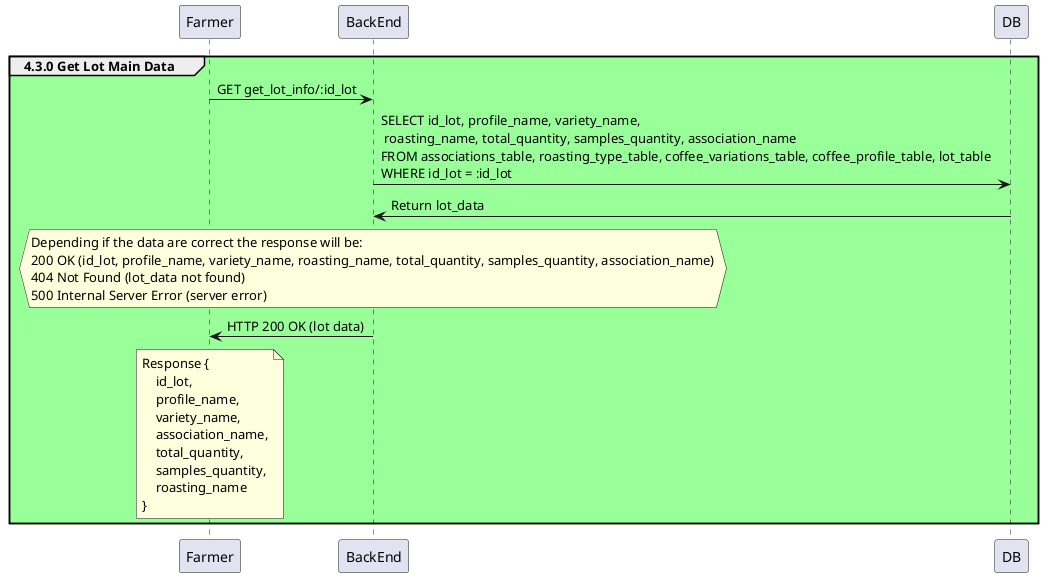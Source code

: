 @startuml

    group #99FF99 4.3.0 Get Lot Main Data
        Farmer -> BackEnd: GET get_lot_info/:id_lot

        BackEnd -> DB: SELECT id_lot, profile_name, variety_name, \n roasting_name, total_quantity, samples_quantity, association_name \nFROM associations_table, roasting_type_table, coffee_variations_table, coffee_profile_table, lot_table \nWHERE id_lot = :id_lot
        DB -> BackEnd: Return lot_data

        hnote over BackEnd
            Depending if the data are correct the response will be:
            200 OK (id_lot, profile_name, variety_name, roasting_name, total_quantity, samples_quantity, association_name)
            404 Not Found (lot_data not found)
            500 Internal Server Error (server error)
        endnote

        BackEnd -> Farmer: HTTP 200 OK (lot data)

        note over Farmer
            Response {
                id_lot, 
                profile_name, 
                variety_name,
                association_name,
                total_quantity, 
                samples_quantity,
                roasting_name 
            }
        endnote
    end group

@enduml
